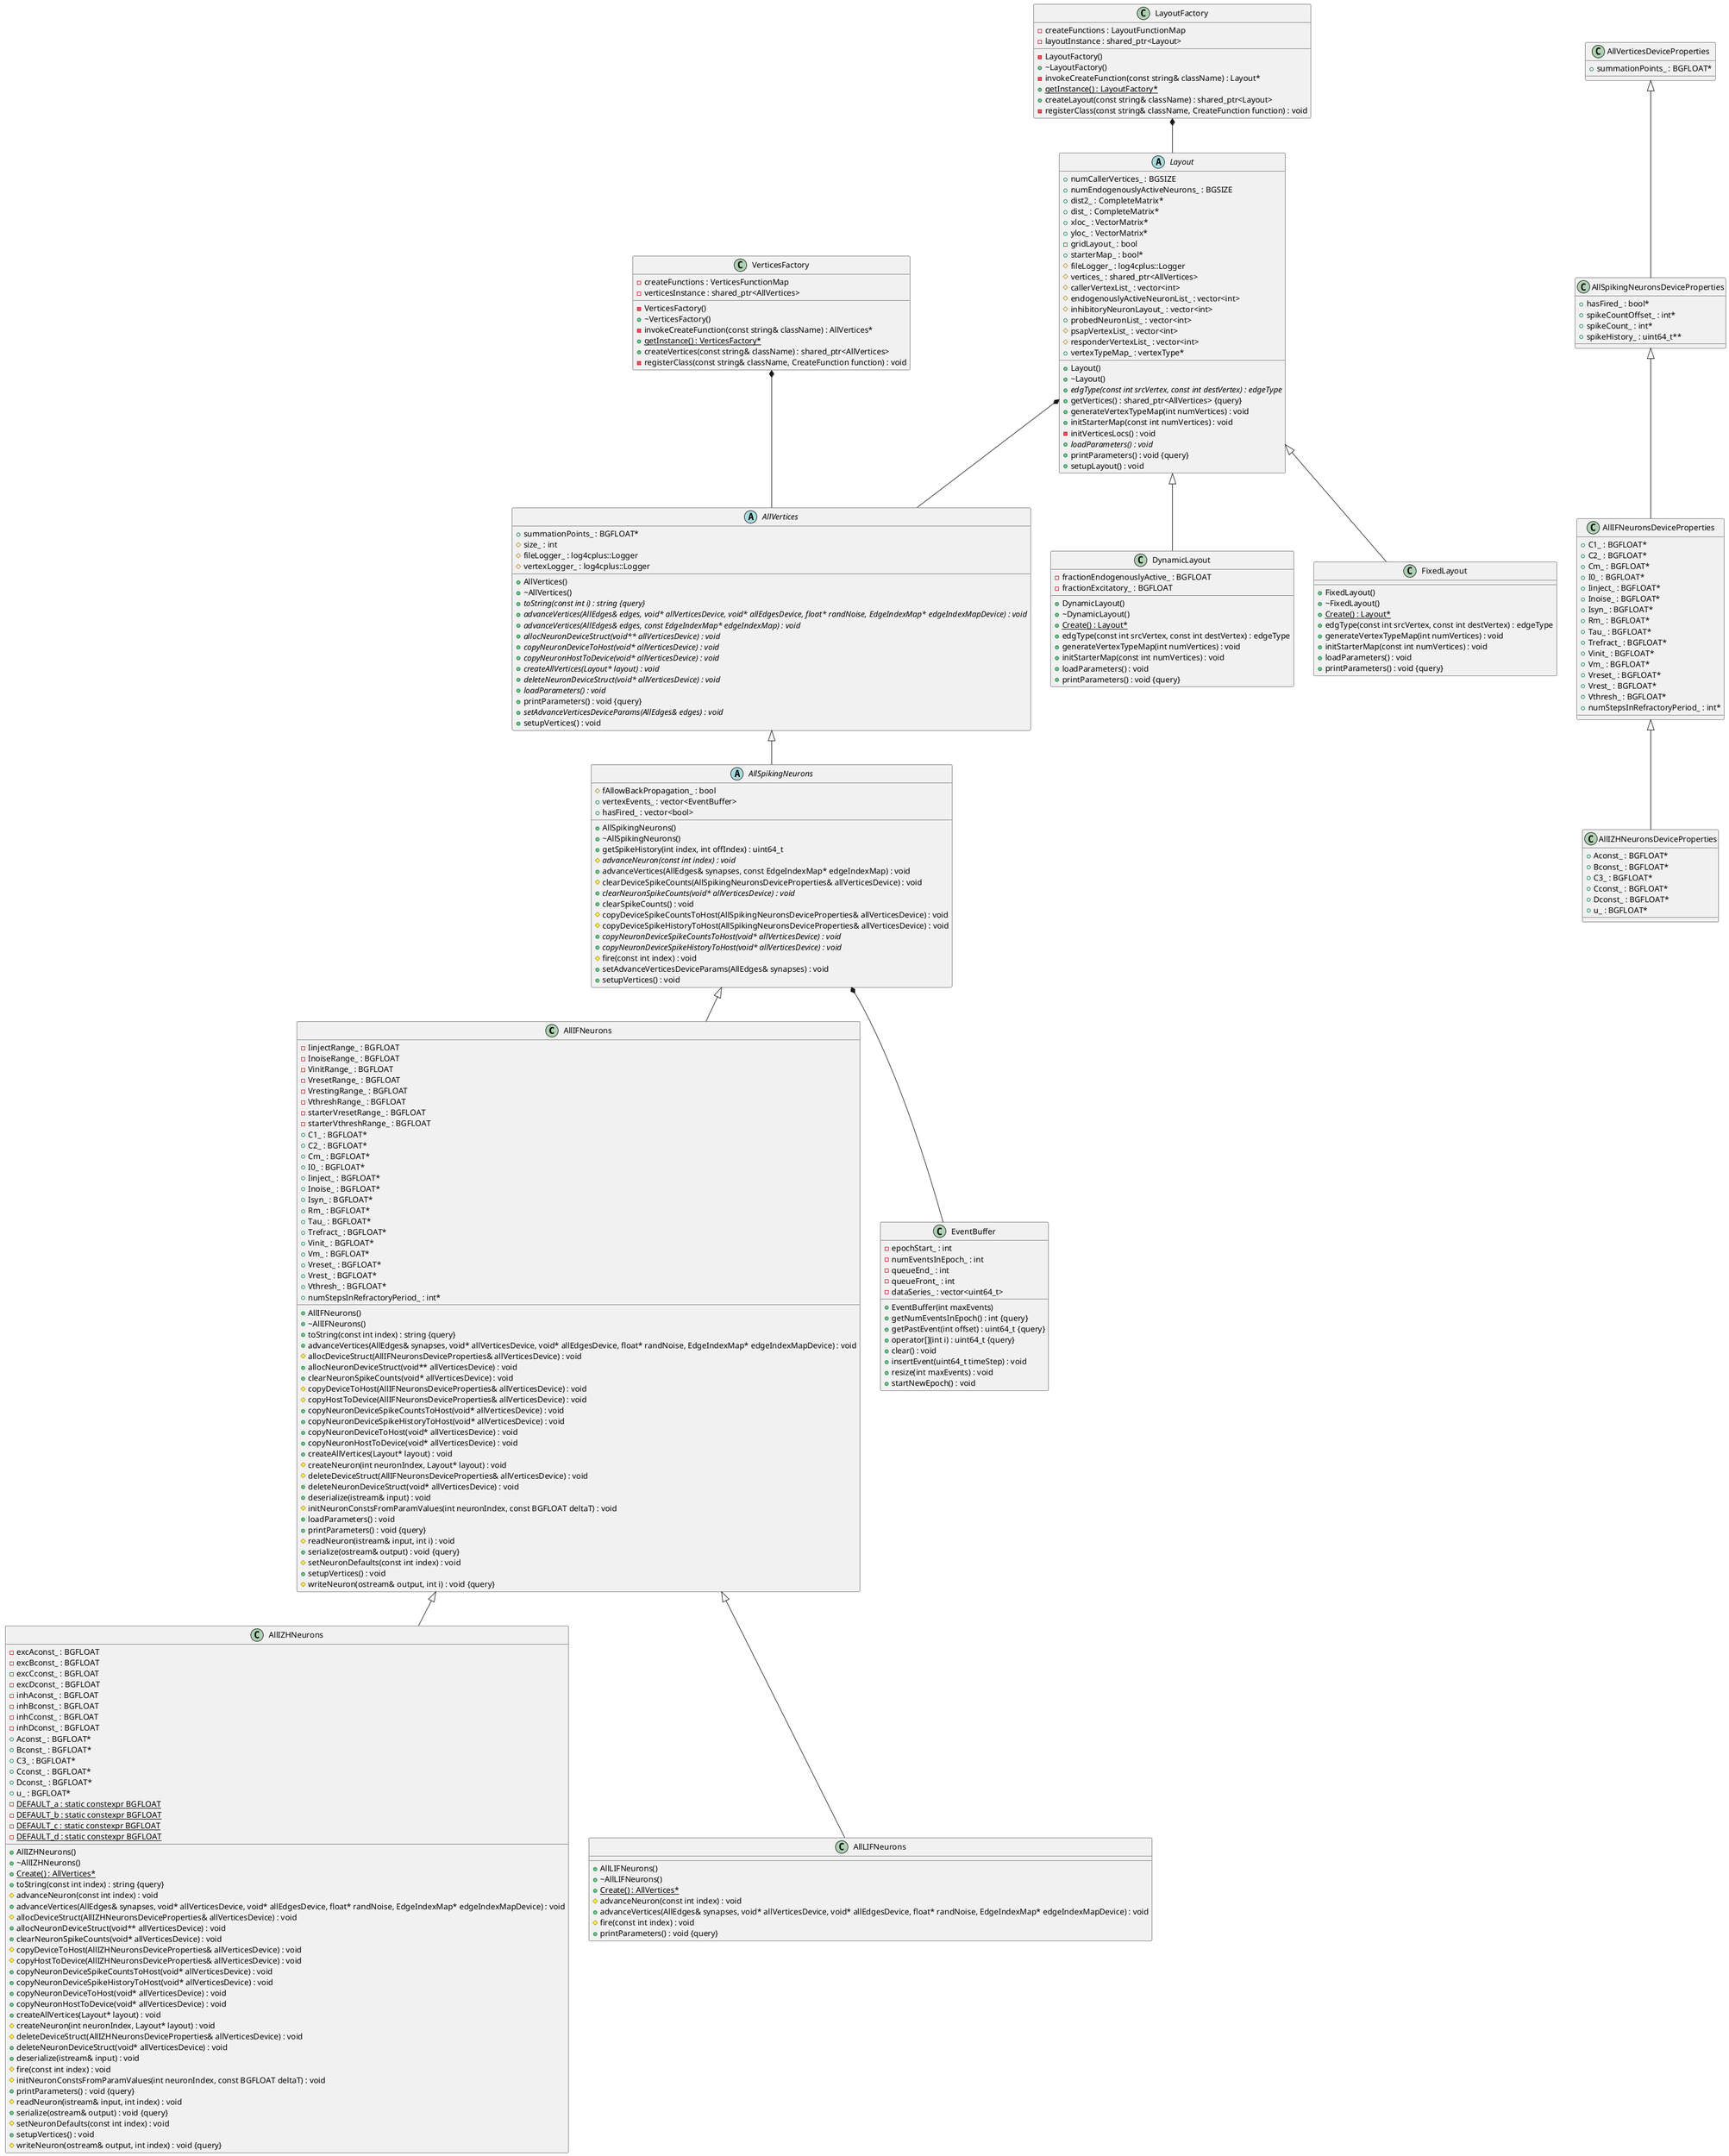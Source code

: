 @startuml LayoutClassDiagram





/' Objects '/

class AllIFNeurons {
	+AllIFNeurons()
	+~AllIFNeurons()
	-IinjectRange_ : BGFLOAT
	-InoiseRange_ : BGFLOAT
	-VinitRange_ : BGFLOAT
	-VresetRange_ : BGFLOAT
	-VrestingRange_ : BGFLOAT
	-VthreshRange_ : BGFLOAT
	-starterVresetRange_ : BGFLOAT
	-starterVthreshRange_ : BGFLOAT
	+C1_ : BGFLOAT*
	+C2_ : BGFLOAT*
	+Cm_ : BGFLOAT*
	+I0_ : BGFLOAT*
	+Iinject_ : BGFLOAT*
	+Inoise_ : BGFLOAT*
	+Isyn_ : BGFLOAT*
	+Rm_ : BGFLOAT*
	+Tau_ : BGFLOAT*
	+Trefract_ : BGFLOAT*
	+Vinit_ : BGFLOAT*
	+Vm_ : BGFLOAT*
	+Vreset_ : BGFLOAT*
	+Vrest_ : BGFLOAT*
	+Vthresh_ : BGFLOAT*
	+numStepsInRefractoryPeriod_ : int*
	+toString(const int index) : string {query}
	+advanceVertices(AllEdges& synapses, void* allVerticesDevice, void* allEdgesDevice, float* randNoise, EdgeIndexMap* edgeIndexMapDevice) : void
	#allocDeviceStruct(AllIFNeuronsDeviceProperties& allVerticesDevice) : void
	+allocNeuronDeviceStruct(void** allVerticesDevice) : void
	+clearNeuronSpikeCounts(void* allVerticesDevice) : void
	#copyDeviceToHost(AllIFNeuronsDeviceProperties& allVerticesDevice) : void
	#copyHostToDevice(AllIFNeuronsDeviceProperties& allVerticesDevice) : void
	+copyNeuronDeviceSpikeCountsToHost(void* allVerticesDevice) : void
	+copyNeuronDeviceSpikeHistoryToHost(void* allVerticesDevice) : void
	+copyNeuronDeviceToHost(void* allVerticesDevice) : void
	+copyNeuronHostToDevice(void* allVerticesDevice) : void
	+createAllVertices(Layout* layout) : void
	#createNeuron(int neuronIndex, Layout* layout) : void
	#deleteDeviceStruct(AllIFNeuronsDeviceProperties& allVerticesDevice) : void
	+deleteNeuronDeviceStruct(void* allVerticesDevice) : void
	+deserialize(istream& input) : void
	#initNeuronConstsFromParamValues(int neuronIndex, const BGFLOAT deltaT) : void
	+loadParameters() : void
	+printParameters() : void {query}
	#readNeuron(istream& input, int i) : void
	+serialize(ostream& output) : void {query}
	#setNeuronDefaults(const int index) : void
	+setupVertices() : void
	#writeNeuron(ostream& output, int i) : void {query}
}


class AllIZHNeurons {
	+AllIZHNeurons()
	+~AllIZHNeurons()
	+{static} Create() : AllVertices*
	-excAconst_ : BGFLOAT
	-excBconst_ : BGFLOAT
	-excCconst_ : BGFLOAT
	-excDconst_ : BGFLOAT
	-inhAconst_ : BGFLOAT
	-inhBconst_ : BGFLOAT
	-inhCconst_ : BGFLOAT
	-inhDconst_ : BGFLOAT
	+Aconst_ : BGFLOAT*
	+Bconst_ : BGFLOAT*
	+C3_ : BGFLOAT*
	+Cconst_ : BGFLOAT*
	+Dconst_ : BGFLOAT*
	+u_ : BGFLOAT*
	-{static} DEFAULT_a : static constexpr BGFLOAT
	-{static} DEFAULT_b : static constexpr BGFLOAT
	-{static} DEFAULT_c : static constexpr BGFLOAT
	-{static} DEFAULT_d : static constexpr BGFLOAT
	+toString(const int index) : string {query}
	#advanceNeuron(const int index) : void
	+advanceVertices(AllEdges& synapses, void* allVerticesDevice, void* allEdgesDevice, float* randNoise, EdgeIndexMap* edgeIndexMapDevice) : void
	#allocDeviceStruct(AllIZHNeuronsDeviceProperties& allVerticesDevice) : void
	+allocNeuronDeviceStruct(void** allVerticesDevice) : void
	+clearNeuronSpikeCounts(void* allVerticesDevice) : void
	#copyDeviceToHost(AllIZHNeuronsDeviceProperties& allVerticesDevice) : void
	#copyHostToDevice(AllIZHNeuronsDeviceProperties& allVerticesDevice) : void
	+copyNeuronDeviceSpikeCountsToHost(void* allVerticesDevice) : void
	+copyNeuronDeviceSpikeHistoryToHost(void* allVerticesDevice) : void
	+copyNeuronDeviceToHost(void* allVerticesDevice) : void
	+copyNeuronHostToDevice(void* allVerticesDevice) : void
	+createAllVertices(Layout* layout) : void
	#createNeuron(int neuronIndex, Layout* layout) : void
	#deleteDeviceStruct(AllIZHNeuronsDeviceProperties& allVerticesDevice) : void
	+deleteNeuronDeviceStruct(void* allVerticesDevice) : void
	+deserialize(istream& input) : void
	#fire(const int index) : void
	#initNeuronConstsFromParamValues(int neuronIndex, const BGFLOAT deltaT) : void
	+printParameters() : void {query}
	#readNeuron(istream& input, int index) : void
	+serialize(ostream& output) : void {query}
	#setNeuronDefaults(const int index) : void
	+setupVertices() : void
	#writeNeuron(ostream& output, int index) : void {query}
}


class AllLIFNeurons {
	+AllLIFNeurons()
	+~AllLIFNeurons()
	+{static} Create() : AllVertices*
	#advanceNeuron(const int index) : void
	+advanceVertices(AllEdges& synapses, void* allVerticesDevice, void* allEdgesDevice, float* randNoise, EdgeIndexMap* edgeIndexMapDevice) : void
	#fire(const int index) : void
	+printParameters() : void {query}
}


abstract class AllSpikingNeurons {
	+AllSpikingNeurons()
	+~AllSpikingNeurons()
	#fAllowBackPropagation_ : bool
	+getSpikeHistory(int index, int offIndex) : uint64_t
	+vertexEvents_ : vector<EventBuffer>
	+hasFired_ : vector<bool>
	#{abstract} advanceNeuron(const int index) : void
	+advanceVertices(AllEdges& synapses, const EdgeIndexMap* edgeIndexMap) : void
	#clearDeviceSpikeCounts(AllSpikingNeuronsDeviceProperties& allVerticesDevice) : void
	+{abstract} clearNeuronSpikeCounts(void* allVerticesDevice) : void
	+clearSpikeCounts() : void
	#copyDeviceSpikeCountsToHost(AllSpikingNeuronsDeviceProperties& allVerticesDevice) : void
	#copyDeviceSpikeHistoryToHost(AllSpikingNeuronsDeviceProperties& allVerticesDevice) : void
	+{abstract} copyNeuronDeviceSpikeCountsToHost(void* allVerticesDevice) : void
	+{abstract} copyNeuronDeviceSpikeHistoryToHost(void* allVerticesDevice) : void
	#fire(const int index) : void
	+setAdvanceVerticesDeviceParams(AllEdges& synapses) : void
	+setupVertices() : void
}


abstract class AllVertices {
	+AllVertices()
	+~AllVertices()
	+summationPoints_ : BGFLOAT*
	#size_ : int
	#fileLogger_ : log4cplus::Logger
	#vertexLogger_ : log4cplus::Logger
	+{abstract} toString(const int i) : string {query}
	+{abstract} advanceVertices(AllEdges& edges, void* allVerticesDevice, void* allEdgesDevice, float* randNoise, EdgeIndexMap* edgeIndexMapDevice) : void
	+{abstract} advanceVertices(AllEdges& edges, const EdgeIndexMap* edgeIndexMap) : void
	+{abstract} allocNeuronDeviceStruct(void** allVerticesDevice) : void
	+{abstract} copyNeuronDeviceToHost(void* allVerticesDevice) : void
	+{abstract} copyNeuronHostToDevice(void* allVerticesDevice) : void
	+{abstract} createAllVertices(Layout* layout) : void
	+{abstract} deleteNeuronDeviceStruct(void* allVerticesDevice) : void
	+{abstract} loadParameters() : void
	+printParameters() : void {query}
	+{abstract} setAdvanceVerticesDeviceParams(AllEdges& edges) : void
	+setupVertices() : void
}


class DynamicLayout {
	+DynamicLayout()
	+~DynamicLayout()
	-fractionEndogenouslyActive_ : BGFLOAT
	-fractionExcitatory_ : BGFLOAT
	+{static} Create() : Layout*
	+edgType(const int srcVertex, const int destVertex) : edgeType
	+generateVertexTypeMap(int numVertices) : void
	+initStarterMap(const int numVertices) : void
	+loadParameters() : void
	+printParameters() : void {query}
}


class EventBuffer {
	+EventBuffer(int maxEvents)
	-epochStart_ : int
	+getNumEventsInEpoch() : int {query}
	-numEventsInEpoch_ : int
	-queueEnd_ : int
	-queueFront_ : int
	+getPastEvent(int offset) : uint64_t {query}
	+operator[](int i) : uint64_t {query}
	-dataSeries_ : vector<uint64_t>
	+clear() : void
	+insertEvent(uint64_t timeStep) : void
	+resize(int maxEvents) : void
	+startNewEpoch() : void
}


class FixedLayout {
	+FixedLayout()
	+~FixedLayout()
	+{static} Create() : Layout*
	+edgType(const int srcVertex, const int destVertex) : edgeType
	+generateVertexTypeMap(int numVertices) : void
	+initStarterMap(const int numVertices) : void
	+loadParameters() : void
	+printParameters() : void {query}
}


abstract class Layout {
	+Layout()
	+~Layout()
	+numCallerVertices_ : BGSIZE
	+numEndogenouslyActiveNeurons_ : BGSIZE
	+dist2_ : CompleteMatrix*
	+dist_ : CompleteMatrix*
	+xloc_ : VectorMatrix*
	+yloc_ : VectorMatrix*
	-gridLayout_ : bool
	+starterMap_ : bool*
	+{abstract} edgType(const int srcVertex, const int destVertex) : edgeType
	#fileLogger_ : log4cplus::Logger
	+getVertices() : shared_ptr<AllVertices> {query}
	#vertices_ : shared_ptr<AllVertices>
	#callerVertexList_ : vector<int>
	#endogenouslyActiveNeuronList_ : vector<int>
	#inhibitoryNeuronLayout_ : vector<int>
	+probedNeuronList_ : vector<int>
	#psapVertexList_ : vector<int>
	#responderVertexList_ : vector<int>
	+vertexTypeMap_ : vertexType*
	+generateVertexTypeMap(int numVertices) : void
	+initStarterMap(const int numVertices) : void
	-initVerticesLocs() : void
	+{abstract} loadParameters() : void
	+printParameters() : void {query}
	+setupLayout() : void
}


class LayoutFactory {
	-LayoutFactory()
	+~LayoutFactory()
	-invokeCreateFunction(const string& className) : Layout*
	+{static} getInstance() : LayoutFactory*
	-createFunctions : LayoutFunctionMap
	+createLayout(const string& className) : shared_ptr<Layout>
	-layoutInstance : shared_ptr<Layout>
	-registerClass(const string& className, CreateFunction function) : void
}


class VerticesFactory {
	-VerticesFactory()
	+~VerticesFactory()
	-invokeCreateFunction(const string& className) : AllVertices*
	+{static} getInstance() : VerticesFactory*
	-createFunctions : VerticesFunctionMap
	+createVertices(const string& className) : shared_ptr<AllVertices>
	-verticesInstance : shared_ptr<AllVertices>
	-registerClass(const string& className, CreateFunction function) : void
}


class AllIFNeuronsDeviceProperties {
	+C1_ : BGFLOAT*
	+C2_ : BGFLOAT*
	+Cm_ : BGFLOAT*
	+I0_ : BGFLOAT*
	+Iinject_ : BGFLOAT*
	+Inoise_ : BGFLOAT*
	+Isyn_ : BGFLOAT*
	+Rm_ : BGFLOAT*
	+Tau_ : BGFLOAT*
	+Trefract_ : BGFLOAT*
	+Vinit_ : BGFLOAT*
	+Vm_ : BGFLOAT*
	+Vreset_ : BGFLOAT*
	+Vrest_ : BGFLOAT*
	+Vthresh_ : BGFLOAT*
	+numStepsInRefractoryPeriod_ : int*
}


class AllIZHNeuronsDeviceProperties {
	+Aconst_ : BGFLOAT*
	+Bconst_ : BGFLOAT*
	+C3_ : BGFLOAT*
	+Cconst_ : BGFLOAT*
	+Dconst_ : BGFLOAT*
	+u_ : BGFLOAT*
}


class AllSpikingNeuronsDeviceProperties {
	+hasFired_ : bool*
	+spikeCountOffset_ : int*
	+spikeCount_ : int*
	+spikeHistory_ : uint64_t**
}


class AllVerticesDeviceProperties {
	+summationPoints_ : BGFLOAT*
}





/' Inheritance relationships '/

.AllIFNeurons <|-- .AllIZHNeurons


.AllIFNeurons <|-- .AllLIFNeurons


.AllIFNeuronsDeviceProperties <|-- .AllIZHNeuronsDeviceProperties


.AllSpikingNeurons <|-- .AllIFNeurons


.AllSpikingNeuronsDeviceProperties <|-- .AllIFNeuronsDeviceProperties


.AllVertices <|-- .AllSpikingNeurons


.AllVerticesDeviceProperties <|-- .AllSpikingNeuronsDeviceProperties


.Layout <|-- .DynamicLayout


.Layout <|-- .FixedLayout





/' Aggregation relationships '/

.AllSpikingNeurons *-- .EventBuffer


.Layout *-- .AllVertices


.LayoutFactory *-- .Layout


.VerticesFactory *-- .AllVertices






/' Nested objects '/



@enduml
